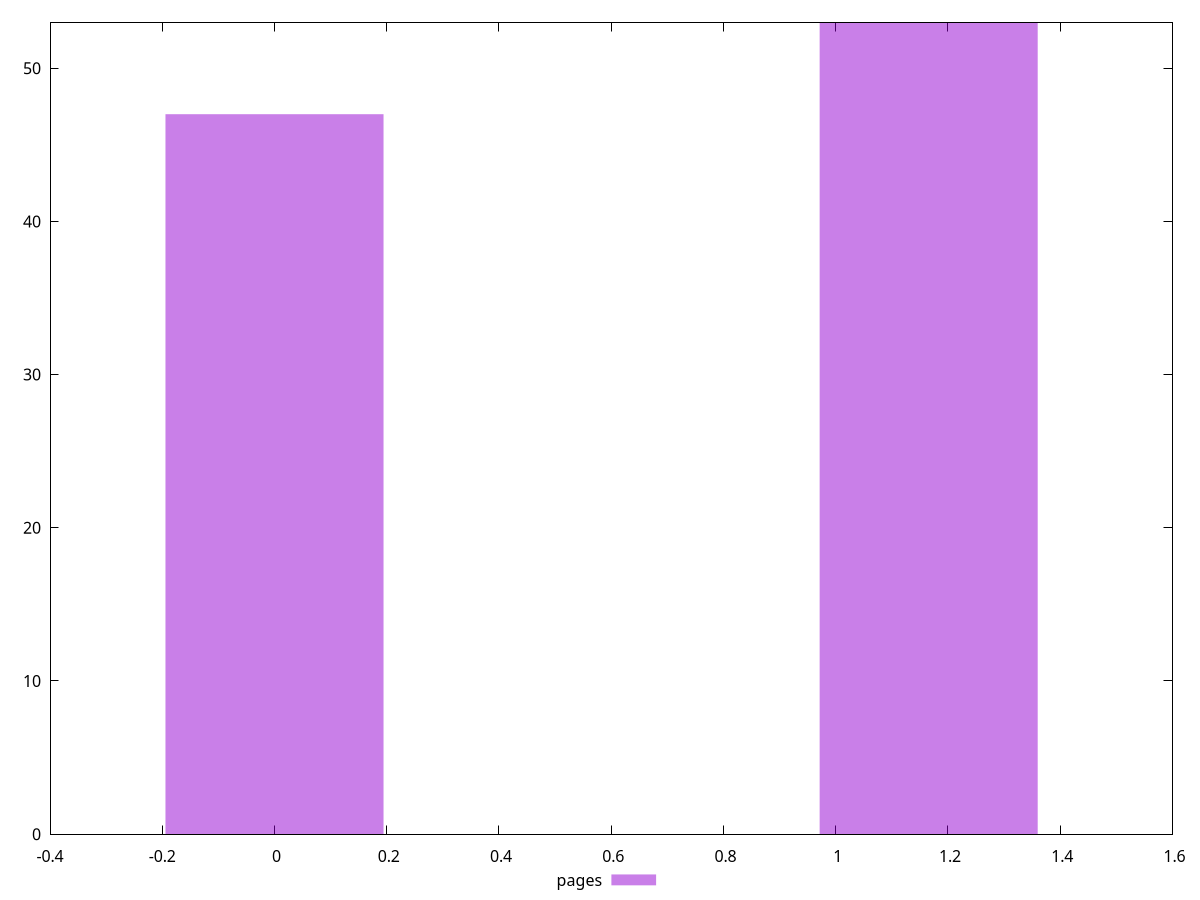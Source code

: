 $_pages <<EOF
0 47
1.165561694901416 53
EOF
set key outside below
set terminal pngcairo
set output "report_00005_2020-11-02T22-26-11.212Z/third-party-summary/pages//hist.png"
set yrange [0:53]
set boxwidth 0.38852056496713866
set style fill transparent solid 0.5 noborder
plot $_pages title "pages" with boxes ,